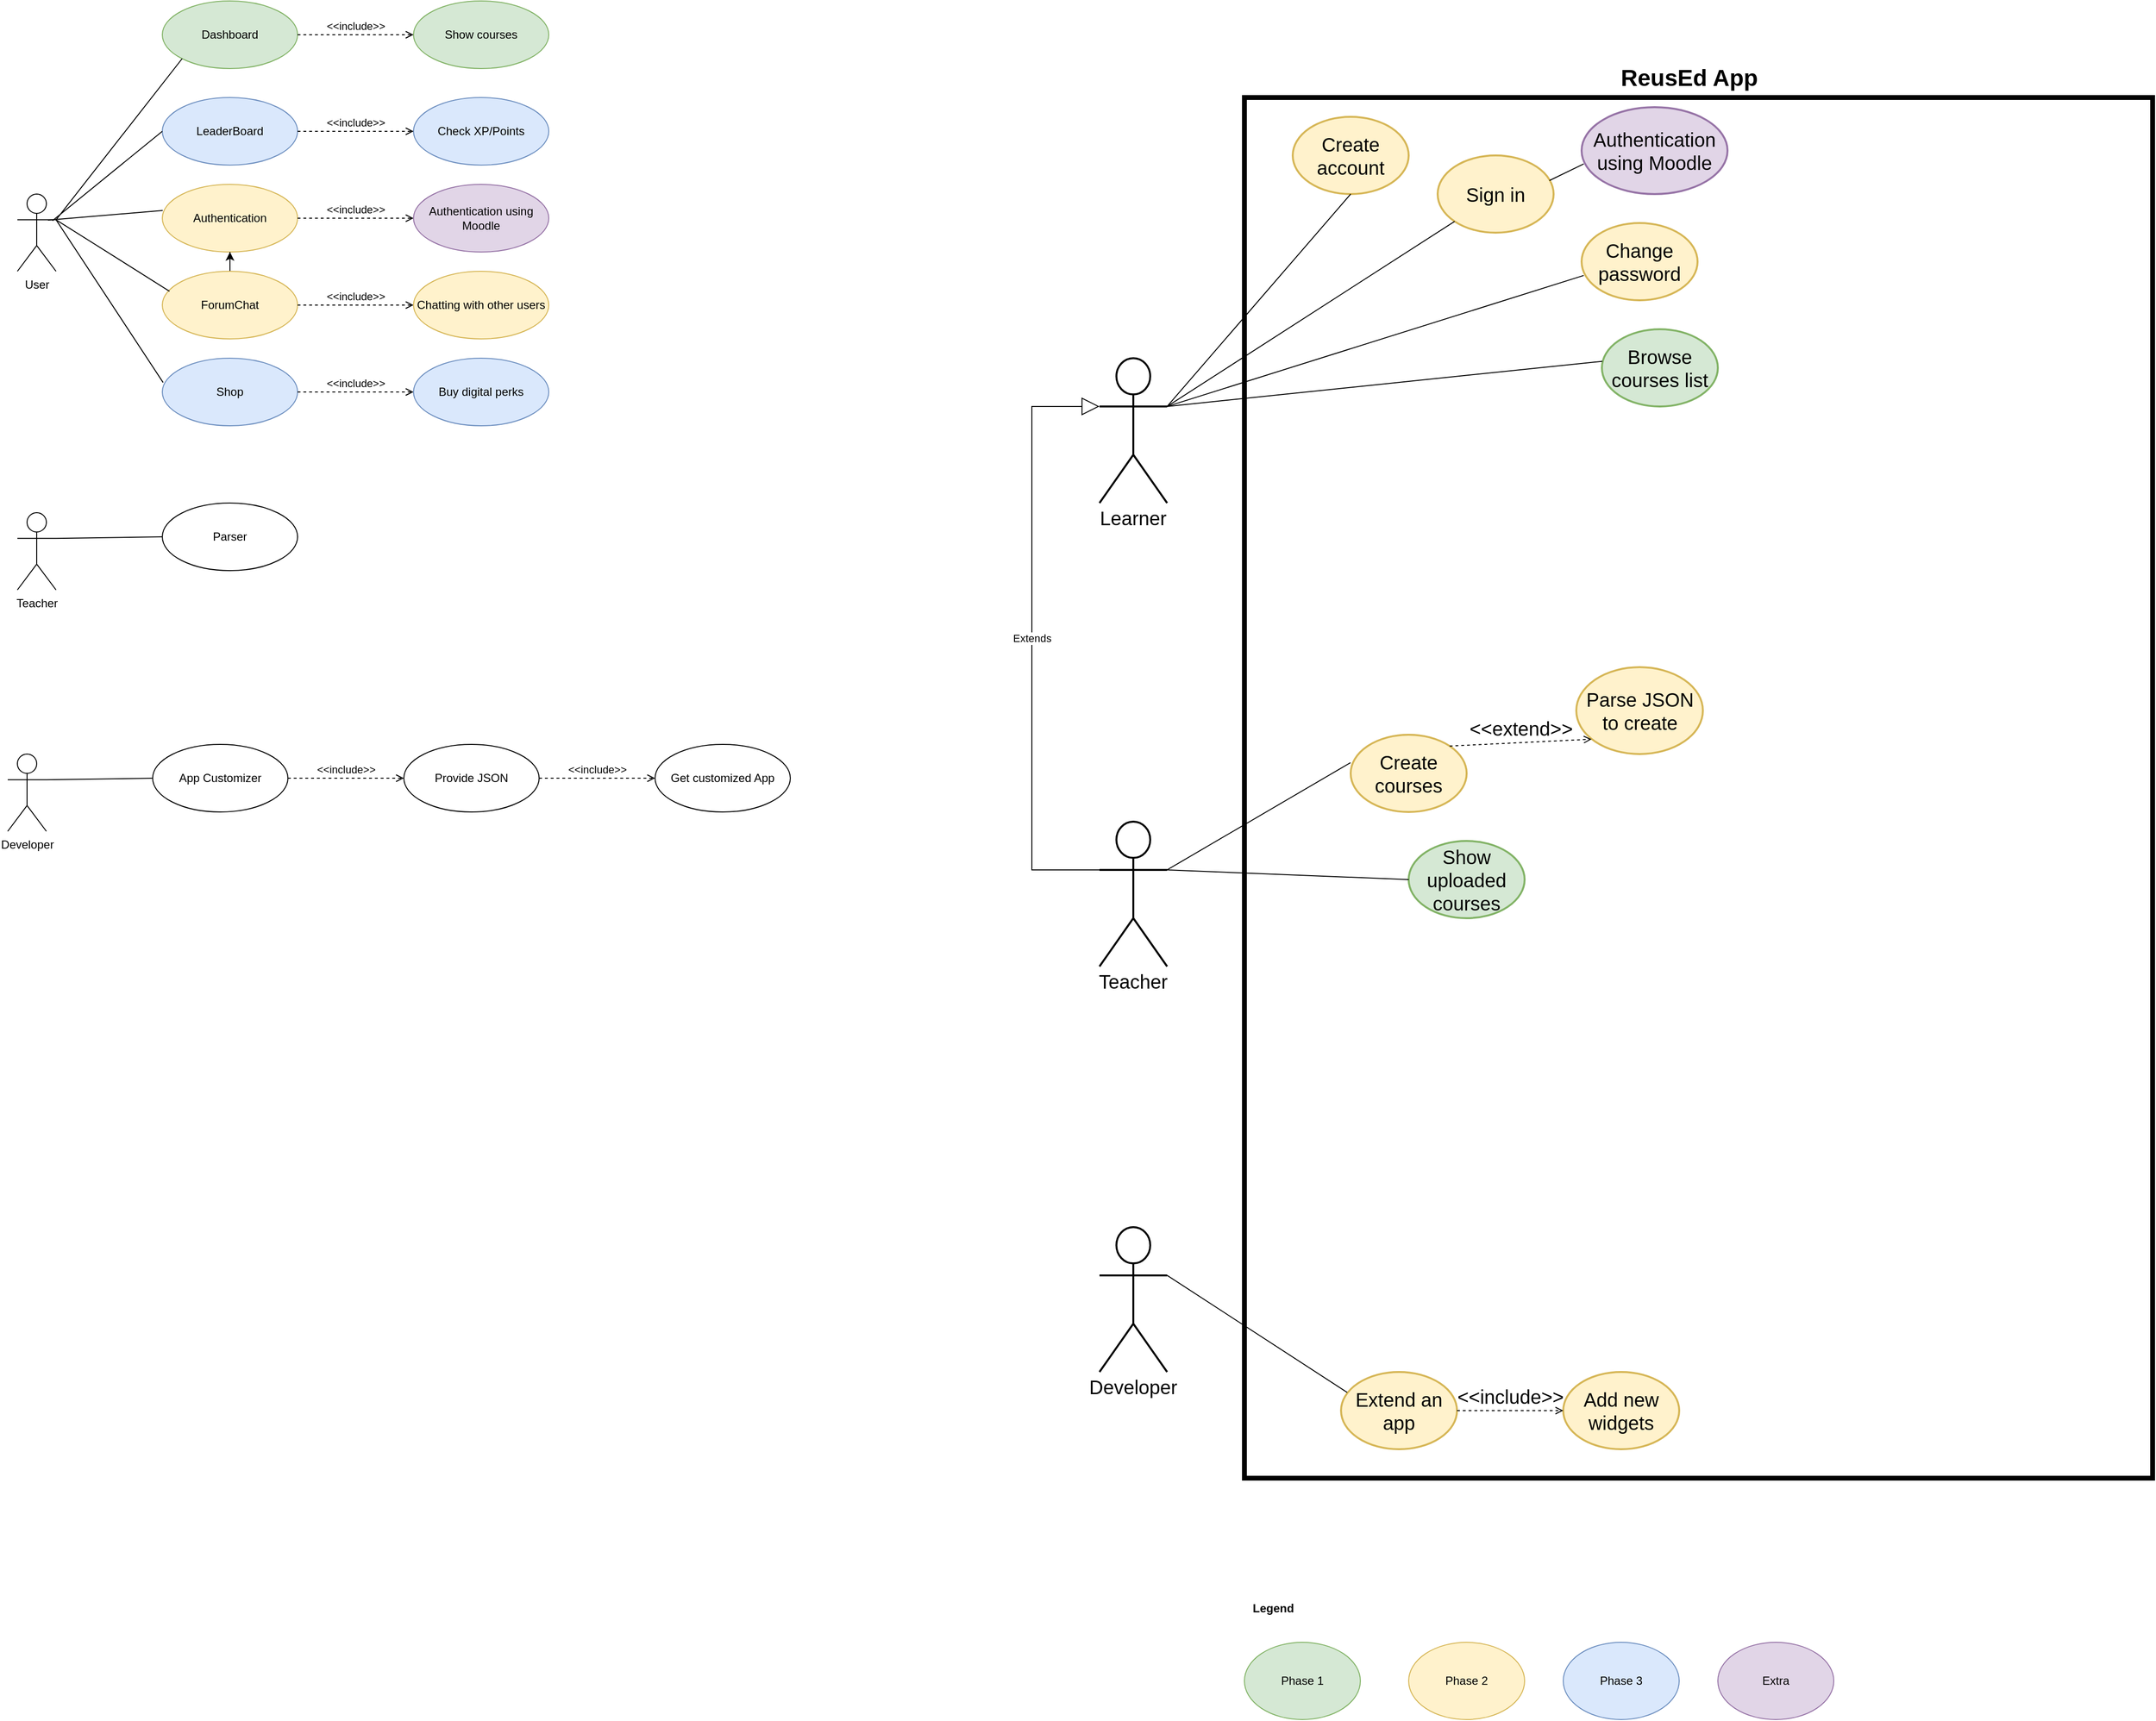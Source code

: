 <mxfile version="18.1.3" type="github">
  <diagram id="QK5HZa1A7j3AK8uBIgSm" name="Page-1">
    <mxGraphModel dx="1382" dy="4102" grid="1" gridSize="10" guides="1" tooltips="1" connect="1" arrows="1" fold="1" page="1" pageScale="1" pageWidth="2339" pageHeight="3300" math="0" shadow="0">
      <root>
        <mxCell id="0" />
        <mxCell id="1" parent="0" />
        <mxCell id="2" value="User" style="shape=umlActor;verticalLabelPosition=bottom;verticalAlign=top;html=1;" parent="1" vertex="1">
          <mxGeometry x="70" y="160" width="40" height="80" as="geometry" />
        </mxCell>
        <mxCell id="5" value="LeaderBoard" style="ellipse;whiteSpace=wrap;html=1;fillColor=#dae8fc;strokeColor=#6c8ebf;" parent="1" vertex="1">
          <mxGeometry x="220" y="60" width="140" height="70" as="geometry" />
        </mxCell>
        <mxCell id="6" value="Authentication" style="ellipse;whiteSpace=wrap;html=1;fillColor=#fff2cc;strokeColor=#d6b656;" parent="1" vertex="1">
          <mxGeometry x="220" y="150" width="140" height="70" as="geometry" />
        </mxCell>
        <mxCell id="RKOT50hVbOICSGmM9m-9-29" value="" style="edgeStyle=orthogonalEdgeStyle;rounded=0;orthogonalLoop=1;jettySize=auto;html=1;" parent="1" source="7" target="6" edge="1">
          <mxGeometry relative="1" as="geometry" />
        </mxCell>
        <mxCell id="7" value="ForumChat" style="ellipse;whiteSpace=wrap;html=1;fillColor=#fff2cc;strokeColor=#d6b656;" parent="1" vertex="1">
          <mxGeometry x="220" y="240" width="140" height="70" as="geometry" />
        </mxCell>
        <mxCell id="8" value="Parser&lt;br&gt;" style="ellipse;whiteSpace=wrap;html=1;" parent="1" vertex="1">
          <mxGeometry x="220" y="480" width="140" height="70" as="geometry" />
        </mxCell>
        <mxCell id="10" value="Shop" style="ellipse;whiteSpace=wrap;html=1;fillColor=#dae8fc;strokeColor=#6c8ebf;" parent="1" vertex="1">
          <mxGeometry x="220" y="330" width="140" height="70" as="geometry" />
        </mxCell>
        <mxCell id="EZ6X3SSUhc_Sis5DaN3a-10" value="Check XP/Points" style="ellipse;whiteSpace=wrap;html=1;fillColor=#dae8fc;strokeColor=#6c8ebf;" parent="1" vertex="1">
          <mxGeometry x="480" y="60" width="140" height="70" as="geometry" />
        </mxCell>
        <mxCell id="UgUoHDpiH-eurTipeE9X-10" value="Teacher" style="shape=umlActor;verticalLabelPosition=bottom;verticalAlign=top;html=1;" parent="1" vertex="1">
          <mxGeometry x="70" y="490" width="40" height="80" as="geometry" />
        </mxCell>
        <mxCell id="-emRGyPx6kJDvxxfUff1-10" value="&amp;lt;&amp;lt;include&amp;gt;&amp;gt;" style="html=1;verticalAlign=bottom;labelBackgroundColor=none;endArrow=open;endFill=0;dashed=1;rounded=0;exitX=1;exitY=0.5;exitDx=0;exitDy=0;" parent="1" source="10" edge="1">
          <mxGeometry width="160" relative="1" as="geometry">
            <mxPoint x="400" y="400" as="sourcePoint" />
            <mxPoint x="480" y="365" as="targetPoint" />
          </mxGeometry>
        </mxCell>
        <mxCell id="EZ6X3SSUhc_Sis5DaN3a-14" value="" style="endArrow=none;html=1;rounded=0;strokeColor=default;exitX=1;exitY=0.333;exitDx=0;exitDy=0;exitPerimeter=0;entryX=0.006;entryY=0.36;entryDx=0;entryDy=0;entryPerimeter=0;" parent="1" source="2" target="10" edge="1">
          <mxGeometry width="50" height="50" relative="1" as="geometry">
            <mxPoint x="360" y="250" as="sourcePoint" />
            <mxPoint x="410" y="200" as="targetPoint" />
          </mxGeometry>
        </mxCell>
        <mxCell id="EZ6X3SSUhc_Sis5DaN3a-15" value="" style="endArrow=none;html=1;rounded=0;strokeColor=default;exitX=1;exitY=0.333;exitDx=0;exitDy=0;exitPerimeter=0;entryX=0.053;entryY=0.295;entryDx=0;entryDy=0;entryPerimeter=0;" parent="1" source="2" target="7" edge="1">
          <mxGeometry width="50" height="50" relative="1" as="geometry">
            <mxPoint x="98.18" y="69.997" as="sourcePoint" />
            <mxPoint x="220.0" y="271.26" as="targetPoint" />
          </mxGeometry>
        </mxCell>
        <mxCell id="EZ6X3SSUhc_Sis5DaN3a-16" value="" style="endArrow=none;html=1;rounded=0;strokeColor=default;entryX=0;entryY=0.5;entryDx=0;entryDy=0;exitX=0.907;exitY=0.345;exitDx=0;exitDy=0;exitPerimeter=0;" parent="1" source="2" target="5" edge="1">
          <mxGeometry width="50" height="50" relative="1" as="geometry">
            <mxPoint x="100" y="160" as="sourcePoint" />
            <mxPoint x="241.82" y="377.93" as="targetPoint" />
          </mxGeometry>
        </mxCell>
        <mxCell id="EZ6X3SSUhc_Sis5DaN3a-17" value="" style="endArrow=none;html=1;rounded=0;strokeColor=default;exitX=0.792;exitY=0.338;exitDx=0;exitDy=0;exitPerimeter=0;entryX=0.003;entryY=0.386;entryDx=0;entryDy=0;entryPerimeter=0;" parent="1" source="2" target="6" edge="1">
          <mxGeometry width="50" height="50" relative="1" as="geometry">
            <mxPoint x="100" y="160" as="sourcePoint" />
            <mxPoint x="220.0" y="104" as="targetPoint" />
          </mxGeometry>
        </mxCell>
        <mxCell id="Jh9w8bnK9WFqr1PcukGp-10" value="" style="endArrow=none;html=1;rounded=0;strokeColor=default;entryX=0;entryY=0.5;entryDx=0;entryDy=0;exitX=1;exitY=0.333;exitDx=0;exitDy=0;exitPerimeter=0;" parent="1" source="UgUoHDpiH-eurTipeE9X-10" target="8" edge="1">
          <mxGeometry width="50" height="50" relative="1" as="geometry">
            <mxPoint x="190.0" y="636" as="sourcePoint" />
            <mxPoint x="300" y="570" as="targetPoint" />
          </mxGeometry>
        </mxCell>
        <mxCell id="Jh9w8bnK9WFqr1PcukGp-11" value="&amp;lt;&amp;lt;include&amp;gt;&amp;gt;" style="html=1;verticalAlign=bottom;labelBackgroundColor=none;endArrow=open;endFill=0;dashed=1;rounded=0;exitX=1;exitY=0.5;exitDx=0;exitDy=0;entryX=0;entryY=0.5;entryDx=0;entryDy=0;" parent="1" source="5" target="EZ6X3SSUhc_Sis5DaN3a-10" edge="1">
          <mxGeometry width="160" relative="1" as="geometry">
            <mxPoint x="360" y="94.75" as="sourcePoint" />
            <mxPoint x="450" y="94.75" as="targetPoint" />
          </mxGeometry>
        </mxCell>
        <mxCell id="Jh9w8bnK9WFqr1PcukGp-12" value="Buy digital perks" style="ellipse;whiteSpace=wrap;html=1;fillColor=#dae8fc;strokeColor=#6c8ebf;" parent="1" vertex="1">
          <mxGeometry x="480" y="330" width="140" height="70" as="geometry" />
        </mxCell>
        <mxCell id="Jh9w8bnK9WFqr1PcukGp-13" value="&amp;lt;&amp;lt;include&amp;gt;&amp;gt;" style="html=1;verticalAlign=bottom;labelBackgroundColor=none;endArrow=open;endFill=0;dashed=1;rounded=0;exitX=1;exitY=0.5;exitDx=0;exitDy=0;" parent="1" source="6" edge="1">
          <mxGeometry width="160" relative="1" as="geometry">
            <mxPoint x="370.0" y="184.82" as="sourcePoint" />
            <mxPoint x="480" y="185" as="targetPoint" />
          </mxGeometry>
        </mxCell>
        <mxCell id="Jh9w8bnK9WFqr1PcukGp-14" value="Authentication using Moodle" style="ellipse;whiteSpace=wrap;html=1;fillColor=#e1d5e7;strokeColor=#9673a6;" parent="1" vertex="1">
          <mxGeometry x="480" y="150" width="140" height="70" as="geometry" />
        </mxCell>
        <mxCell id="RKOT50hVbOICSGmM9m-9-12" value="App Customizer" style="ellipse;whiteSpace=wrap;html=1;" parent="1" vertex="1">
          <mxGeometry x="210" y="730" width="140" height="70" as="geometry" />
        </mxCell>
        <mxCell id="Jh9w8bnK9WFqr1PcukGp-15" value="&amp;lt;&amp;lt;include&amp;gt;&amp;gt;" style="html=1;verticalAlign=bottom;labelBackgroundColor=none;endArrow=open;endFill=0;dashed=1;rounded=0;exitX=1;exitY=0.5;exitDx=0;exitDy=0;entryX=0;entryY=0.5;entryDx=0;entryDy=0;" parent="1" source="7" target="Jh9w8bnK9WFqr1PcukGp-16" edge="1">
          <mxGeometry width="160" relative="1" as="geometry">
            <mxPoint x="360" y="274.72" as="sourcePoint" />
            <mxPoint x="480" y="274.72" as="targetPoint" />
          </mxGeometry>
        </mxCell>
        <mxCell id="RKOT50hVbOICSGmM9m-9-13" value="Developer" style="shape=umlActor;verticalLabelPosition=bottom;verticalAlign=top;html=1;" parent="1" vertex="1">
          <mxGeometry x="60" y="740" width="40" height="80" as="geometry" />
        </mxCell>
        <mxCell id="Jh9w8bnK9WFqr1PcukGp-16" value="Chatting with other users" style="ellipse;whiteSpace=wrap;html=1;fillColor=#fff2cc;strokeColor=#d6b656;" parent="1" vertex="1">
          <mxGeometry x="480" y="240" width="140" height="70" as="geometry" />
        </mxCell>
        <mxCell id="RKOT50hVbOICSGmM9m-9-14" value="" style="endArrow=none;html=1;rounded=0;strokeColor=default;entryX=0;entryY=0.5;entryDx=0;entryDy=0;exitX=1;exitY=0.333;exitDx=0;exitDy=0;exitPerimeter=0;" parent="1" source="RKOT50hVbOICSGmM9m-9-13" target="RKOT50hVbOICSGmM9m-9-12" edge="1">
          <mxGeometry width="50" height="50" relative="1" as="geometry">
            <mxPoint x="180.0" y="886" as="sourcePoint" />
            <mxPoint x="290" y="820" as="targetPoint" />
          </mxGeometry>
        </mxCell>
        <mxCell id="Jh9w8bnK9WFqr1PcukGp-20" value="" style="rounded=0;whiteSpace=wrap;html=1;fillColor=none;strokeWidth=5;" parent="1" vertex="1">
          <mxGeometry x="1340" y="60" width="940" height="1430" as="geometry" />
        </mxCell>
        <mxCell id="RKOT50hVbOICSGmM9m-9-15" value="&amp;lt;&amp;lt;include&amp;gt;&amp;gt;" style="html=1;verticalAlign=bottom;labelBackgroundColor=none;endArrow=open;endFill=0;dashed=1;rounded=0;exitX=1;exitY=0.5;exitDx=0;exitDy=0;" parent="1" edge="1">
          <mxGeometry width="160" relative="1" as="geometry">
            <mxPoint x="350" y="765" as="sourcePoint" />
            <mxPoint x="470" y="765" as="targetPoint" />
          </mxGeometry>
        </mxCell>
        <mxCell id="Jh9w8bnK9WFqr1PcukGp-21" value="ReusEd App" style="text;strokeColor=none;fillColor=none;html=1;fontSize=24;fontStyle=1;verticalAlign=middle;align=center;" parent="1" vertex="1">
          <mxGeometry x="1710" y="20" width="180" height="40" as="geometry" />
        </mxCell>
        <mxCell id="Jh9w8bnK9WFqr1PcukGp-22" value="" style="shape=umlActor;verticalLabelPosition=bottom;verticalAlign=top;html=1;strokeWidth=2;" parent="1" vertex="1">
          <mxGeometry x="1190" y="330" width="70" height="150" as="geometry" />
        </mxCell>
        <mxCell id="RKOT50hVbOICSGmM9m-9-16" value="Provide JSON" style="ellipse;whiteSpace=wrap;html=1;" parent="1" vertex="1">
          <mxGeometry x="470" y="730" width="140" height="70" as="geometry" />
        </mxCell>
        <mxCell id="Jh9w8bnK9WFqr1PcukGp-24" value="Learner" style="text;html=1;strokeColor=none;fillColor=none;align=center;verticalAlign=middle;whiteSpace=wrap;rounded=0;fontSize=20;" parent="1" vertex="1">
          <mxGeometry x="1195" y="480" width="60" height="30" as="geometry" />
        </mxCell>
        <mxCell id="RKOT50hVbOICSGmM9m-9-18" value="&amp;lt;&amp;lt;include&amp;gt;&amp;gt;" style="html=1;verticalAlign=bottom;labelBackgroundColor=none;endArrow=open;endFill=0;dashed=1;rounded=0;exitX=1;exitY=0.5;exitDx=0;exitDy=0;" parent="1" edge="1">
          <mxGeometry width="160" relative="1" as="geometry">
            <mxPoint x="610" y="765" as="sourcePoint" />
            <mxPoint x="730" y="765" as="targetPoint" />
          </mxGeometry>
        </mxCell>
        <mxCell id="Jh9w8bnK9WFqr1PcukGp-25" value="Create account" style="ellipse;whiteSpace=wrap;html=1;fontSize=20;strokeWidth=2;fillColor=#fff2cc;strokeColor=#d6b656;" parent="1" vertex="1">
          <mxGeometry x="1390" y="80" width="120" height="80" as="geometry" />
        </mxCell>
        <mxCell id="RKOT50hVbOICSGmM9m-9-19" value="Get customized App" style="ellipse;whiteSpace=wrap;html=1;" parent="1" vertex="1">
          <mxGeometry x="730" y="730" width="140" height="70" as="geometry" />
        </mxCell>
        <mxCell id="RKOT50hVbOICSGmM9m-9-20" value="Phase 1" style="ellipse;whiteSpace=wrap;html=1;fillColor=#d5e8d4;strokeColor=#82b366;" parent="1" vertex="1">
          <mxGeometry x="1340" y="1660" width="120" height="80" as="geometry" />
        </mxCell>
        <mxCell id="Jh9w8bnK9WFqr1PcukGp-26" value="Sign in" style="ellipse;whiteSpace=wrap;html=1;fontSize=20;strokeWidth=2;fillColor=#fff2cc;strokeColor=#d6b656;" parent="1" vertex="1">
          <mxGeometry x="1540" y="120" width="120" height="80" as="geometry" />
        </mxCell>
        <mxCell id="Jh9w8bnK9WFqr1PcukGp-27" value="Change password" style="ellipse;whiteSpace=wrap;html=1;fontSize=20;strokeWidth=2;fillColor=#fff2cc;strokeColor=#d6b656;" parent="1" vertex="1">
          <mxGeometry x="1689" y="190" width="120" height="80" as="geometry" />
        </mxCell>
        <mxCell id="RKOT50hVbOICSGmM9m-9-21" value="&lt;b&gt;Legend&lt;/b&gt;" style="text;html=1;strokeColor=none;fillColor=none;align=center;verticalAlign=middle;whiteSpace=wrap;rounded=0;" parent="1" vertex="1">
          <mxGeometry x="1340" y="1610" width="60" height="30" as="geometry" />
        </mxCell>
        <mxCell id="RKOT50hVbOICSGmM9m-9-22" value="Phase 2" style="ellipse;whiteSpace=wrap;html=1;fillColor=#fff2cc;strokeColor=#d6b656;" parent="1" vertex="1">
          <mxGeometry x="1510" y="1660" width="120" height="80" as="geometry" />
        </mxCell>
        <mxCell id="RKOT50hVbOICSGmM9m-9-23" value="Phase 3" style="ellipse;whiteSpace=wrap;html=1;fillColor=#dae8fc;strokeColor=#6c8ebf;" parent="1" vertex="1">
          <mxGeometry x="1670" y="1660" width="120" height="80" as="geometry" />
        </mxCell>
        <mxCell id="RKOT50hVbOICSGmM9m-9-24" value="Dashboard" style="ellipse;whiteSpace=wrap;html=1;fillColor=#d5e8d4;strokeColor=#82b366;" parent="1" vertex="1">
          <mxGeometry x="220" y="-40" width="140" height="70" as="geometry" />
        </mxCell>
        <mxCell id="Jh9w8bnK9WFqr1PcukGp-28" value="" style="endArrow=none;html=1;rounded=0;fontSize=20;exitX=1;exitY=0.333;exitDx=0;exitDy=0;exitPerimeter=0;entryX=0.5;entryY=1;entryDx=0;entryDy=0;" parent="1" source="Jh9w8bnK9WFqr1PcukGp-22" target="Jh9w8bnK9WFqr1PcukGp-25" edge="1">
          <mxGeometry width="50" height="50" relative="1" as="geometry">
            <mxPoint x="1440" y="310" as="sourcePoint" />
            <mxPoint x="1490" y="260" as="targetPoint" />
          </mxGeometry>
        </mxCell>
        <mxCell id="RKOT50hVbOICSGmM9m-9-25" value="Show courses" style="ellipse;whiteSpace=wrap;html=1;fillColor=#d5e8d4;strokeColor=#82b366;" parent="1" vertex="1">
          <mxGeometry x="480" y="-40" width="140" height="70" as="geometry" />
        </mxCell>
        <mxCell id="Jh9w8bnK9WFqr1PcukGp-29" value="" style="endArrow=none;html=1;rounded=0;fontSize=20;exitX=1;exitY=0.333;exitDx=0;exitDy=0;exitPerimeter=0;entryX=0;entryY=1;entryDx=0;entryDy=0;" parent="1" source="Jh9w8bnK9WFqr1PcukGp-22" target="Jh9w8bnK9WFqr1PcukGp-26" edge="1">
          <mxGeometry width="50" height="50" relative="1" as="geometry">
            <mxPoint x="1355" y="420" as="sourcePoint" />
            <mxPoint x="1545" y="200" as="targetPoint" />
          </mxGeometry>
        </mxCell>
        <mxCell id="RKOT50hVbOICSGmM9m-9-26" value="&amp;lt;&amp;lt;include&amp;gt;&amp;gt;" style="html=1;verticalAlign=bottom;labelBackgroundColor=none;endArrow=open;endFill=0;dashed=1;rounded=0;exitX=1;exitY=0.5;exitDx=0;exitDy=0;entryX=0;entryY=0.5;entryDx=0;entryDy=0;" parent="1" source="RKOT50hVbOICSGmM9m-9-24" target="RKOT50hVbOICSGmM9m-9-25" edge="1">
          <mxGeometry width="160" relative="1" as="geometry">
            <mxPoint x="360" y="-5.25" as="sourcePoint" />
            <mxPoint x="450" y="-5.25" as="targetPoint" />
          </mxGeometry>
        </mxCell>
        <mxCell id="Jh9w8bnK9WFqr1PcukGp-30" value="Authentication&lt;br&gt;using Moodle" style="ellipse;whiteSpace=wrap;html=1;fontSize=20;strokeWidth=2;fillColor=#e1d5e7;strokeColor=#9673a6;" parent="1" vertex="1">
          <mxGeometry x="1689" y="70" width="151" height="90" as="geometry" />
        </mxCell>
        <mxCell id="RKOT50hVbOICSGmM9m-9-27" value="" style="endArrow=none;html=1;rounded=0;strokeColor=default;exitX=1;exitY=0.333;exitDx=0;exitDy=0;exitPerimeter=0;entryX=0;entryY=1;entryDx=0;entryDy=0;" parent="1" source="2" target="RKOT50hVbOICSGmM9m-9-24" edge="1">
          <mxGeometry width="50" height="50" relative="1" as="geometry">
            <mxPoint x="110" y="190" as="sourcePoint" />
            <mxPoint x="230.0" y="105" as="targetPoint" />
          </mxGeometry>
        </mxCell>
        <mxCell id="Jh9w8bnK9WFqr1PcukGp-31" value="" style="endArrow=none;html=1;rounded=0;fontSize=20;exitX=0.964;exitY=0.325;exitDx=0;exitDy=0;exitPerimeter=0;entryX=0.014;entryY=0.654;entryDx=0;entryDy=0;entryPerimeter=0;" parent="1" source="Jh9w8bnK9WFqr1PcukGp-26" target="Jh9w8bnK9WFqr1PcukGp-30" edge="1">
          <mxGeometry width="50" height="50" relative="1" as="geometry">
            <mxPoint x="1480" y="440" as="sourcePoint" />
            <mxPoint x="1670" y="220" as="targetPoint" />
          </mxGeometry>
        </mxCell>
        <mxCell id="Jh9w8bnK9WFqr1PcukGp-32" value="" style="endArrow=none;html=1;rounded=0;fontSize=20;exitX=1;exitY=0.333;exitDx=0;exitDy=0;exitPerimeter=0;entryX=0.018;entryY=0.679;entryDx=0;entryDy=0;entryPerimeter=0;" parent="1" source="Jh9w8bnK9WFqr1PcukGp-22" target="Jh9w8bnK9WFqr1PcukGp-27" edge="1">
          <mxGeometry width="50" height="50" relative="1" as="geometry">
            <mxPoint x="1270" y="390" as="sourcePoint" />
            <mxPoint x="1567.574" y="198.284" as="targetPoint" />
          </mxGeometry>
        </mxCell>
        <mxCell id="RKOT50hVbOICSGmM9m-9-28" value="Extra" style="ellipse;whiteSpace=wrap;html=1;fillColor=#e1d5e7;strokeColor=#9673a6;" parent="1" vertex="1">
          <mxGeometry x="1830" y="1660" width="120" height="80" as="geometry" />
        </mxCell>
        <mxCell id="Jh9w8bnK9WFqr1PcukGp-33" value="" style="shape=umlActor;verticalLabelPosition=bottom;verticalAlign=top;html=1;strokeWidth=2;" parent="1" vertex="1">
          <mxGeometry x="1190" y="810" width="70" height="150" as="geometry" />
        </mxCell>
        <mxCell id="Jh9w8bnK9WFqr1PcukGp-34" value="Teacher" style="text;html=1;strokeColor=none;fillColor=none;align=center;verticalAlign=middle;whiteSpace=wrap;rounded=0;fontSize=20;" parent="1" vertex="1">
          <mxGeometry x="1195" y="960" width="60" height="30" as="geometry" />
        </mxCell>
        <mxCell id="Jh9w8bnK9WFqr1PcukGp-35" value="" style="shape=umlActor;verticalLabelPosition=bottom;verticalAlign=top;html=1;strokeWidth=2;" parent="1" vertex="1">
          <mxGeometry x="1190" y="1230" width="70" height="150" as="geometry" />
        </mxCell>
        <mxCell id="Jh9w8bnK9WFqr1PcukGp-36" value="Developer" style="text;html=1;strokeColor=none;fillColor=none;align=center;verticalAlign=middle;whiteSpace=wrap;rounded=0;fontSize=20;" parent="1" vertex="1">
          <mxGeometry x="1195" y="1380" width="60" height="30" as="geometry" />
        </mxCell>
        <mxCell id="Jh9w8bnK9WFqr1PcukGp-37" value="Extend an app" style="ellipse;whiteSpace=wrap;html=1;fontSize=20;strokeWidth=2;fillColor=#fff2cc;strokeColor=#d6b656;" parent="1" vertex="1">
          <mxGeometry x="1440" y="1380" width="120" height="80" as="geometry" />
        </mxCell>
        <mxCell id="Jh9w8bnK9WFqr1PcukGp-38" value="" style="endArrow=none;html=1;rounded=0;fontSize=20;exitX=1;exitY=0.333;exitDx=0;exitDy=0;exitPerimeter=0;entryX=0.053;entryY=0.265;entryDx=0;entryDy=0;entryPerimeter=0;" parent="1" source="Jh9w8bnK9WFqr1PcukGp-35" target="Jh9w8bnK9WFqr1PcukGp-37" edge="1">
          <mxGeometry width="50" height="50" relative="1" as="geometry">
            <mxPoint x="1420" y="1280" as="sourcePoint" />
            <mxPoint x="1470" y="1230" as="targetPoint" />
          </mxGeometry>
        </mxCell>
        <mxCell id="Jh9w8bnK9WFqr1PcukGp-39" value="Create courses" style="ellipse;whiteSpace=wrap;html=1;fontSize=20;strokeWidth=2;fillColor=#fff2cc;strokeColor=#d6b656;" parent="1" vertex="1">
          <mxGeometry x="1450" y="720" width="120" height="80" as="geometry" />
        </mxCell>
        <mxCell id="Jh9w8bnK9WFqr1PcukGp-40" value="" style="endArrow=none;html=1;rounded=0;fontSize=20;exitX=1;exitY=0.333;exitDx=0;exitDy=0;exitPerimeter=0;entryX=-0.002;entryY=0.362;entryDx=0;entryDy=0;entryPerimeter=0;" parent="1" source="Jh9w8bnK9WFqr1PcukGp-33" target="Jh9w8bnK9WFqr1PcukGp-39" edge="1">
          <mxGeometry width="50" height="50" relative="1" as="geometry">
            <mxPoint x="1480" y="1340" as="sourcePoint" />
            <mxPoint x="1530" y="1290" as="targetPoint" />
          </mxGeometry>
        </mxCell>
        <mxCell id="Jh9w8bnK9WFqr1PcukGp-42" value="Parse JSON&lt;br&gt;to create" style="ellipse;whiteSpace=wrap;html=1;fontSize=20;strokeWidth=2;fillColor=#fff2cc;strokeColor=#d6b656;" parent="1" vertex="1">
          <mxGeometry x="1683.5" y="650" width="131" height="90" as="geometry" />
        </mxCell>
        <mxCell id="Jh9w8bnK9WFqr1PcukGp-43" value="&amp;lt;&amp;lt;extend&amp;gt;&amp;gt;" style="html=1;verticalAlign=bottom;labelBackgroundColor=none;endArrow=open;endFill=0;dashed=1;rounded=0;fontSize=20;exitX=1;exitY=0;exitDx=0;exitDy=0;entryX=0.121;entryY=0.829;entryDx=0;entryDy=0;entryPerimeter=0;" parent="1" source="Jh9w8bnK9WFqr1PcukGp-39" target="Jh9w8bnK9WFqr1PcukGp-42" edge="1">
          <mxGeometry width="160" relative="1" as="geometry">
            <mxPoint x="1440" y="580" as="sourcePoint" />
            <mxPoint x="1600" y="580" as="targetPoint" />
          </mxGeometry>
        </mxCell>
        <mxCell id="Jh9w8bnK9WFqr1PcukGp-44" value="Add new widgets" style="ellipse;whiteSpace=wrap;html=1;fontSize=20;strokeWidth=2;fillColor=#fff2cc;strokeColor=#d6b656;" parent="1" vertex="1">
          <mxGeometry x="1670" y="1380" width="120" height="80" as="geometry" />
        </mxCell>
        <mxCell id="Jh9w8bnK9WFqr1PcukGp-45" value="&amp;lt;&amp;lt;include&amp;gt;&amp;gt;" style="html=1;verticalAlign=bottom;labelBackgroundColor=none;endArrow=open;endFill=0;dashed=1;rounded=0;fontSize=20;exitX=1;exitY=0.5;exitDx=0;exitDy=0;entryX=0;entryY=0.5;entryDx=0;entryDy=0;" parent="1" source="Jh9w8bnK9WFqr1PcukGp-37" target="Jh9w8bnK9WFqr1PcukGp-44" edge="1">
          <mxGeometry width="160" relative="1" as="geometry">
            <mxPoint x="1560" y="1350" as="sourcePoint" />
            <mxPoint x="1720" y="1350" as="targetPoint" />
          </mxGeometry>
        </mxCell>
        <mxCell id="K02uyXxmoCPqV5mpMO7H-10" value="Browse courses list" style="ellipse;whiteSpace=wrap;html=1;fontSize=20;strokeWidth=2;fillColor=#d5e8d4;strokeColor=#82b366;" vertex="1" parent="1">
          <mxGeometry x="1710" y="300" width="120" height="80" as="geometry" />
        </mxCell>
        <mxCell id="K02uyXxmoCPqV5mpMO7H-11" value="" style="endArrow=none;html=1;rounded=0;fontSize=20;exitX=1;exitY=0.333;exitDx=0;exitDy=0;exitPerimeter=0;entryX=0.004;entryY=0.415;entryDx=0;entryDy=0;entryPerimeter=0;" edge="1" parent="1" source="Jh9w8bnK9WFqr1PcukGp-22" target="K02uyXxmoCPqV5mpMO7H-10">
          <mxGeometry width="50" height="50" relative="1" as="geometry">
            <mxPoint x="1270" y="390" as="sourcePoint" />
            <mxPoint x="1690" y="254" as="targetPoint" />
          </mxGeometry>
        </mxCell>
        <mxCell id="K02uyXxmoCPqV5mpMO7H-15" value="Show uploaded courses" style="ellipse;whiteSpace=wrap;html=1;fontSize=20;strokeWidth=2;fillColor=#d5e8d4;strokeColor=#82b366;" vertex="1" parent="1">
          <mxGeometry x="1510" y="830" width="120" height="80" as="geometry" />
        </mxCell>
        <mxCell id="K02uyXxmoCPqV5mpMO7H-16" value="" style="endArrow=none;html=1;rounded=0;fontSize=20;exitX=1;exitY=0.333;exitDx=0;exitDy=0;exitPerimeter=0;entryX=0;entryY=0.5;entryDx=0;entryDy=0;" edge="1" parent="1" source="Jh9w8bnK9WFqr1PcukGp-33" target="K02uyXxmoCPqV5mpMO7H-15">
          <mxGeometry width="50" height="50" relative="1" as="geometry">
            <mxPoint x="1270" y="870" as="sourcePoint" />
            <mxPoint x="1459.76" y="758.96" as="targetPoint" />
          </mxGeometry>
        </mxCell>
        <mxCell id="K02uyXxmoCPqV5mpMO7H-17" value="Extends" style="endArrow=block;endSize=16;endFill=0;html=1;rounded=0;exitX=0;exitY=0.333;exitDx=0;exitDy=0;exitPerimeter=0;entryX=0;entryY=0.333;entryDx=0;entryDy=0;entryPerimeter=0;" edge="1" parent="1" source="Jh9w8bnK9WFqr1PcukGp-33" target="Jh9w8bnK9WFqr1PcukGp-22">
          <mxGeometry width="160" relative="1" as="geometry">
            <mxPoint x="1030" y="690" as="sourcePoint" />
            <mxPoint x="1120" y="240" as="targetPoint" />
            <Array as="points">
              <mxPoint x="1120" y="860" />
              <mxPoint x="1120" y="380" />
            </Array>
          </mxGeometry>
        </mxCell>
      </root>
    </mxGraphModel>
  </diagram>
</mxfile>
